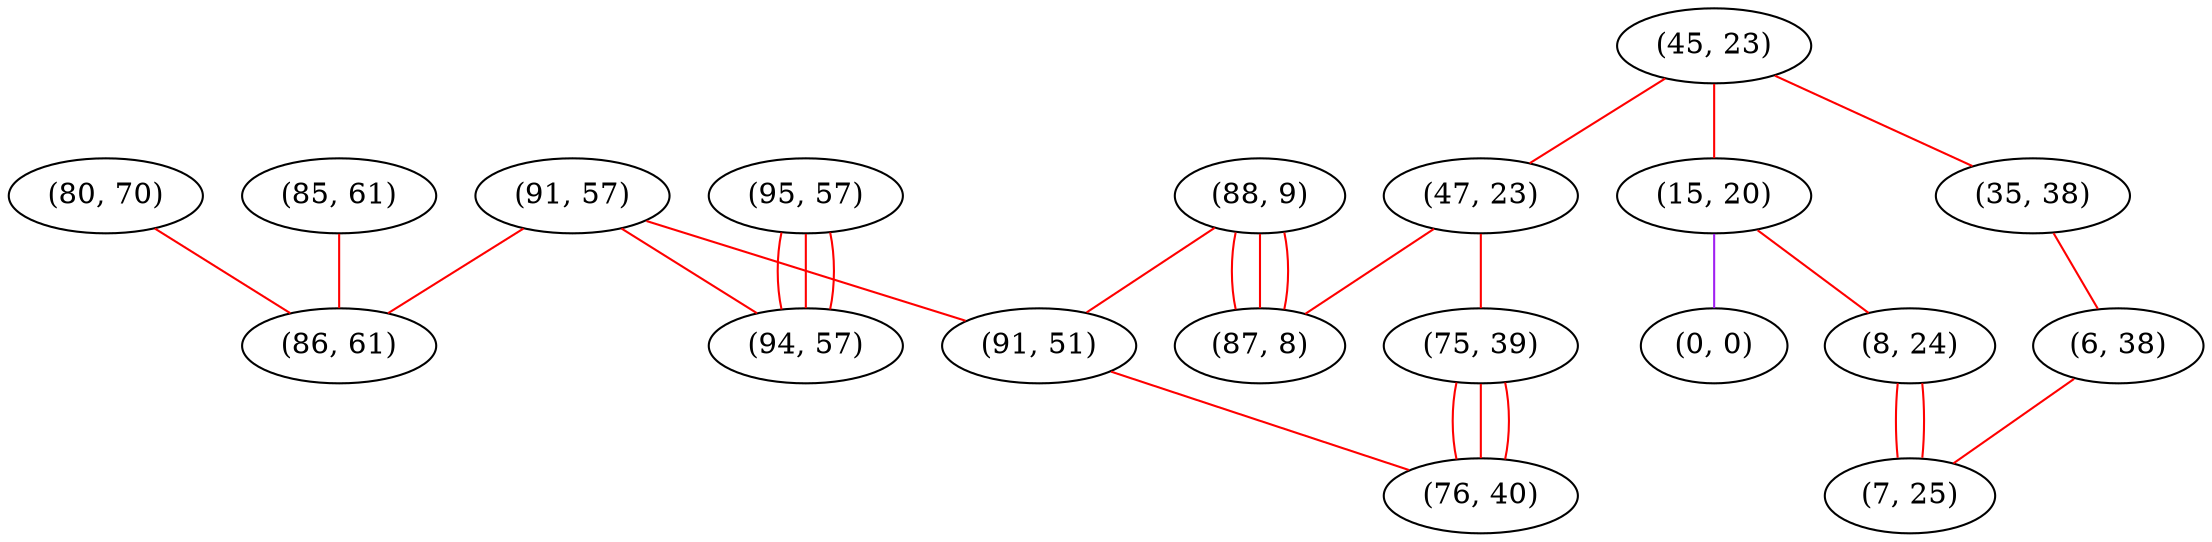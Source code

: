 graph "" {
"(88, 9)";
"(80, 70)";
"(45, 23)";
"(47, 23)";
"(75, 39)";
"(15, 20)";
"(91, 57)";
"(87, 8)";
"(85, 61)";
"(0, 0)";
"(91, 51)";
"(8, 24)";
"(35, 38)";
"(86, 61)";
"(95, 57)";
"(6, 38)";
"(94, 57)";
"(7, 25)";
"(76, 40)";
"(88, 9)" -- "(87, 8)"  [color=red, key=0, weight=1];
"(88, 9)" -- "(87, 8)"  [color=red, key=1, weight=1];
"(88, 9)" -- "(87, 8)"  [color=red, key=2, weight=1];
"(88, 9)" -- "(91, 51)"  [color=red, key=0, weight=1];
"(80, 70)" -- "(86, 61)"  [color=red, key=0, weight=1];
"(45, 23)" -- "(15, 20)"  [color=red, key=0, weight=1];
"(45, 23)" -- "(47, 23)"  [color=red, key=0, weight=1];
"(45, 23)" -- "(35, 38)"  [color=red, key=0, weight=1];
"(47, 23)" -- "(75, 39)"  [color=red, key=0, weight=1];
"(47, 23)" -- "(87, 8)"  [color=red, key=0, weight=1];
"(75, 39)" -- "(76, 40)"  [color=red, key=0, weight=1];
"(75, 39)" -- "(76, 40)"  [color=red, key=1, weight=1];
"(75, 39)" -- "(76, 40)"  [color=red, key=2, weight=1];
"(15, 20)" -- "(8, 24)"  [color=red, key=0, weight=1];
"(15, 20)" -- "(0, 0)"  [color=purple, key=0, weight=4];
"(91, 57)" -- "(94, 57)"  [color=red, key=0, weight=1];
"(91, 57)" -- "(91, 51)"  [color=red, key=0, weight=1];
"(91, 57)" -- "(86, 61)"  [color=red, key=0, weight=1];
"(85, 61)" -- "(86, 61)"  [color=red, key=0, weight=1];
"(91, 51)" -- "(76, 40)"  [color=red, key=0, weight=1];
"(8, 24)" -- "(7, 25)"  [color=red, key=0, weight=1];
"(8, 24)" -- "(7, 25)"  [color=red, key=1, weight=1];
"(35, 38)" -- "(6, 38)"  [color=red, key=0, weight=1];
"(95, 57)" -- "(94, 57)"  [color=red, key=0, weight=1];
"(95, 57)" -- "(94, 57)"  [color=red, key=1, weight=1];
"(95, 57)" -- "(94, 57)"  [color=red, key=2, weight=1];
"(6, 38)" -- "(7, 25)"  [color=red, key=0, weight=1];
}
